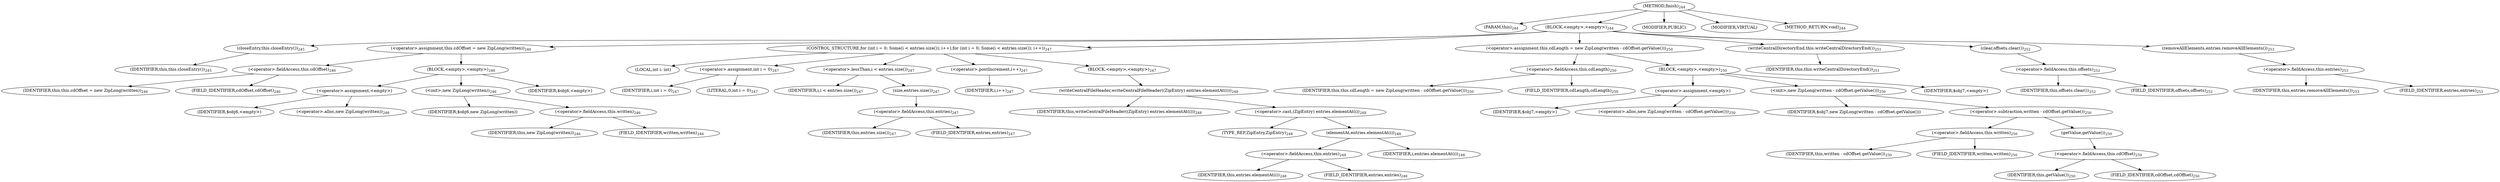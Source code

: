 digraph "finish" {  
"217" [label = <(METHOD,finish)<SUB>244</SUB>> ]
"8" [label = <(PARAM,this)<SUB>244</SUB>> ]
"218" [label = <(BLOCK,&lt;empty&gt;,&lt;empty&gt;)<SUB>244</SUB>> ]
"219" [label = <(closeEntry,this.closeEntry())<SUB>245</SUB>> ]
"7" [label = <(IDENTIFIER,this,this.closeEntry())<SUB>245</SUB>> ]
"220" [label = <(&lt;operator&gt;.assignment,this.cdOffset = new ZipLong(written))<SUB>246</SUB>> ]
"221" [label = <(&lt;operator&gt;.fieldAccess,this.cdOffset)<SUB>246</SUB>> ]
"222" [label = <(IDENTIFIER,this,this.cdOffset = new ZipLong(written))<SUB>246</SUB>> ]
"223" [label = <(FIELD_IDENTIFIER,cdOffset,cdOffset)<SUB>246</SUB>> ]
"224" [label = <(BLOCK,&lt;empty&gt;,&lt;empty&gt;)<SUB>246</SUB>> ]
"225" [label = <(&lt;operator&gt;.assignment,&lt;empty&gt;)> ]
"226" [label = <(IDENTIFIER,$obj6,&lt;empty&gt;)> ]
"227" [label = <(&lt;operator&gt;.alloc,new ZipLong(written))<SUB>246</SUB>> ]
"228" [label = <(&lt;init&gt;,new ZipLong(written))<SUB>246</SUB>> ]
"229" [label = <(IDENTIFIER,$obj6,new ZipLong(written))> ]
"230" [label = <(&lt;operator&gt;.fieldAccess,this.written)<SUB>246</SUB>> ]
"231" [label = <(IDENTIFIER,this,new ZipLong(written))<SUB>246</SUB>> ]
"232" [label = <(FIELD_IDENTIFIER,written,written)<SUB>246</SUB>> ]
"233" [label = <(IDENTIFIER,$obj6,&lt;empty&gt;)> ]
"234" [label = <(CONTROL_STRUCTURE,for (int i = 0; Some(i &lt; entries.size()); i++),for (int i = 0; Some(i &lt; entries.size()); i++))<SUB>247</SUB>> ]
"235" [label = <(LOCAL,int i: int)> ]
"236" [label = <(&lt;operator&gt;.assignment,int i = 0)<SUB>247</SUB>> ]
"237" [label = <(IDENTIFIER,i,int i = 0)<SUB>247</SUB>> ]
"238" [label = <(LITERAL,0,int i = 0)<SUB>247</SUB>> ]
"239" [label = <(&lt;operator&gt;.lessThan,i &lt; entries.size())<SUB>247</SUB>> ]
"240" [label = <(IDENTIFIER,i,i &lt; entries.size())<SUB>247</SUB>> ]
"241" [label = <(size,entries.size())<SUB>247</SUB>> ]
"242" [label = <(&lt;operator&gt;.fieldAccess,this.entries)<SUB>247</SUB>> ]
"243" [label = <(IDENTIFIER,this,entries.size())<SUB>247</SUB>> ]
"244" [label = <(FIELD_IDENTIFIER,entries,entries)<SUB>247</SUB>> ]
"245" [label = <(&lt;operator&gt;.postIncrement,i++)<SUB>247</SUB>> ]
"246" [label = <(IDENTIFIER,i,i++)<SUB>247</SUB>> ]
"247" [label = <(BLOCK,&lt;empty&gt;,&lt;empty&gt;)<SUB>247</SUB>> ]
"248" [label = <(writeCentralFileHeader,writeCentralFileHeader((ZipEntry) entries.elementAt(i)))<SUB>248</SUB>> ]
"9" [label = <(IDENTIFIER,this,writeCentralFileHeader((ZipEntry) entries.elementAt(i)))<SUB>248</SUB>> ]
"249" [label = <(&lt;operator&gt;.cast,(ZipEntry) entries.elementAt(i))<SUB>248</SUB>> ]
"250" [label = <(TYPE_REF,ZipEntry,ZipEntry)<SUB>248</SUB>> ]
"251" [label = <(elementAt,entries.elementAt(i))<SUB>248</SUB>> ]
"252" [label = <(&lt;operator&gt;.fieldAccess,this.entries)<SUB>248</SUB>> ]
"253" [label = <(IDENTIFIER,this,entries.elementAt(i))<SUB>248</SUB>> ]
"254" [label = <(FIELD_IDENTIFIER,entries,entries)<SUB>248</SUB>> ]
"255" [label = <(IDENTIFIER,i,entries.elementAt(i))<SUB>248</SUB>> ]
"256" [label = <(&lt;operator&gt;.assignment,this.cdLength = new ZipLong(written - cdOffset.getValue()))<SUB>250</SUB>> ]
"257" [label = <(&lt;operator&gt;.fieldAccess,this.cdLength)<SUB>250</SUB>> ]
"258" [label = <(IDENTIFIER,this,this.cdLength = new ZipLong(written - cdOffset.getValue()))<SUB>250</SUB>> ]
"259" [label = <(FIELD_IDENTIFIER,cdLength,cdLength)<SUB>250</SUB>> ]
"260" [label = <(BLOCK,&lt;empty&gt;,&lt;empty&gt;)<SUB>250</SUB>> ]
"261" [label = <(&lt;operator&gt;.assignment,&lt;empty&gt;)> ]
"262" [label = <(IDENTIFIER,$obj7,&lt;empty&gt;)> ]
"263" [label = <(&lt;operator&gt;.alloc,new ZipLong(written - cdOffset.getValue()))<SUB>250</SUB>> ]
"264" [label = <(&lt;init&gt;,new ZipLong(written - cdOffset.getValue()))<SUB>250</SUB>> ]
"265" [label = <(IDENTIFIER,$obj7,new ZipLong(written - cdOffset.getValue()))> ]
"266" [label = <(&lt;operator&gt;.subtraction,written - cdOffset.getValue())<SUB>250</SUB>> ]
"267" [label = <(&lt;operator&gt;.fieldAccess,this.written)<SUB>250</SUB>> ]
"268" [label = <(IDENTIFIER,this,written - cdOffset.getValue())<SUB>250</SUB>> ]
"269" [label = <(FIELD_IDENTIFIER,written,written)<SUB>250</SUB>> ]
"270" [label = <(getValue,getValue())<SUB>250</SUB>> ]
"271" [label = <(&lt;operator&gt;.fieldAccess,this.cdOffset)<SUB>250</SUB>> ]
"272" [label = <(IDENTIFIER,this,getValue())<SUB>250</SUB>> ]
"273" [label = <(FIELD_IDENTIFIER,cdOffset,cdOffset)<SUB>250</SUB>> ]
"274" [label = <(IDENTIFIER,$obj7,&lt;empty&gt;)> ]
"275" [label = <(writeCentralDirectoryEnd,this.writeCentralDirectoryEnd())<SUB>251</SUB>> ]
"10" [label = <(IDENTIFIER,this,this.writeCentralDirectoryEnd())<SUB>251</SUB>> ]
"276" [label = <(clear,offsets.clear())<SUB>252</SUB>> ]
"277" [label = <(&lt;operator&gt;.fieldAccess,this.offsets)<SUB>252</SUB>> ]
"278" [label = <(IDENTIFIER,this,offsets.clear())<SUB>252</SUB>> ]
"279" [label = <(FIELD_IDENTIFIER,offsets,offsets)<SUB>252</SUB>> ]
"280" [label = <(removeAllElements,entries.removeAllElements())<SUB>253</SUB>> ]
"281" [label = <(&lt;operator&gt;.fieldAccess,this.entries)<SUB>253</SUB>> ]
"282" [label = <(IDENTIFIER,this,entries.removeAllElements())<SUB>253</SUB>> ]
"283" [label = <(FIELD_IDENTIFIER,entries,entries)<SUB>253</SUB>> ]
"284" [label = <(MODIFIER,PUBLIC)> ]
"285" [label = <(MODIFIER,VIRTUAL)> ]
"286" [label = <(METHOD_RETURN,void)<SUB>244</SUB>> ]
  "217" -> "8" 
  "217" -> "218" 
  "217" -> "284" 
  "217" -> "285" 
  "217" -> "286" 
  "218" -> "219" 
  "218" -> "220" 
  "218" -> "234" 
  "218" -> "256" 
  "218" -> "275" 
  "218" -> "276" 
  "218" -> "280" 
  "219" -> "7" 
  "220" -> "221" 
  "220" -> "224" 
  "221" -> "222" 
  "221" -> "223" 
  "224" -> "225" 
  "224" -> "228" 
  "224" -> "233" 
  "225" -> "226" 
  "225" -> "227" 
  "228" -> "229" 
  "228" -> "230" 
  "230" -> "231" 
  "230" -> "232" 
  "234" -> "235" 
  "234" -> "236" 
  "234" -> "239" 
  "234" -> "245" 
  "234" -> "247" 
  "236" -> "237" 
  "236" -> "238" 
  "239" -> "240" 
  "239" -> "241" 
  "241" -> "242" 
  "242" -> "243" 
  "242" -> "244" 
  "245" -> "246" 
  "247" -> "248" 
  "248" -> "9" 
  "248" -> "249" 
  "249" -> "250" 
  "249" -> "251" 
  "251" -> "252" 
  "251" -> "255" 
  "252" -> "253" 
  "252" -> "254" 
  "256" -> "257" 
  "256" -> "260" 
  "257" -> "258" 
  "257" -> "259" 
  "260" -> "261" 
  "260" -> "264" 
  "260" -> "274" 
  "261" -> "262" 
  "261" -> "263" 
  "264" -> "265" 
  "264" -> "266" 
  "266" -> "267" 
  "266" -> "270" 
  "267" -> "268" 
  "267" -> "269" 
  "270" -> "271" 
  "271" -> "272" 
  "271" -> "273" 
  "275" -> "10" 
  "276" -> "277" 
  "277" -> "278" 
  "277" -> "279" 
  "280" -> "281" 
  "281" -> "282" 
  "281" -> "283" 
}
